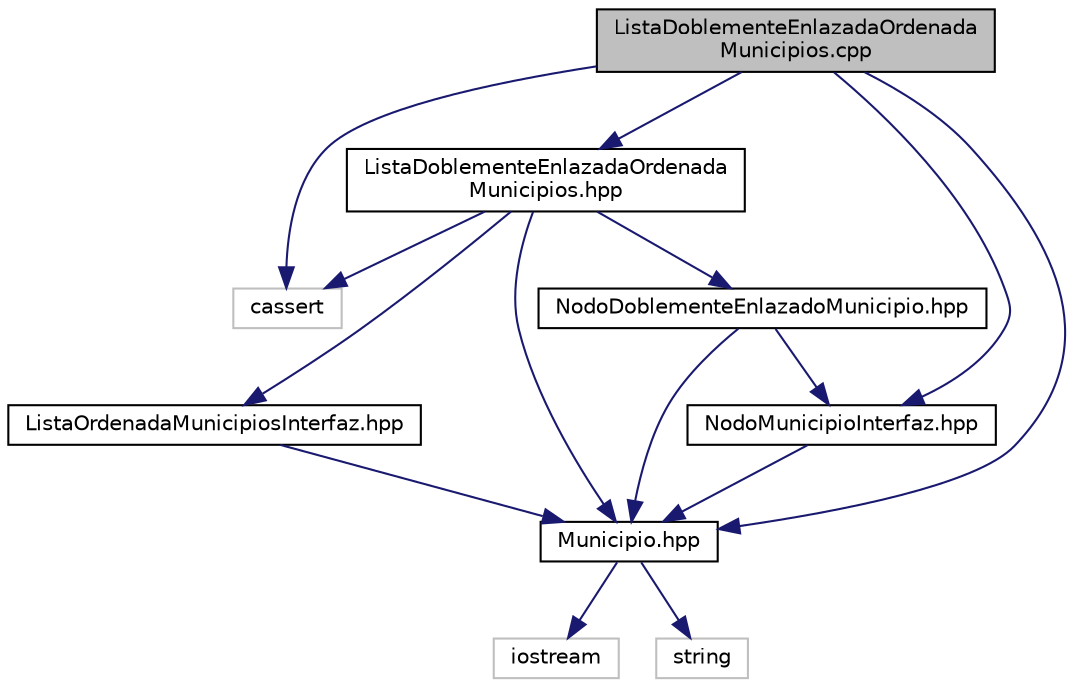 digraph "ListaDoblementeEnlazadaOrdenadaMunicipios.cpp"
{
  edge [fontname="Helvetica",fontsize="10",labelfontname="Helvetica",labelfontsize="10"];
  node [fontname="Helvetica",fontsize="10",shape=record];
  Node0 [label="ListaDoblementeEnlazadaOrdenada\lMunicipios.cpp",height=0.2,width=0.4,color="black", fillcolor="grey75", style="filled", fontcolor="black"];
  Node0 -> Node1 [color="midnightblue",fontsize="10",style="solid",fontname="Helvetica"];
  Node1 [label="cassert",height=0.2,width=0.4,color="grey75", fillcolor="white", style="filled"];
  Node0 -> Node2 [color="midnightblue",fontsize="10",style="solid",fontname="Helvetica"];
  Node2 [label="ListaDoblementeEnlazadaOrdenada\lMunicipios.hpp",height=0.2,width=0.4,color="black", fillcolor="white", style="filled",URL="$ListaDoblementeEnlazadaOrdenadaMunicipios_8hpp.html",tooltip="Clase de una lista doblemente enlazada y ordenada de Municipios. "];
  Node2 -> Node1 [color="midnightblue",fontsize="10",style="solid",fontname="Helvetica"];
  Node2 -> Node3 [color="midnightblue",fontsize="10",style="solid",fontname="Helvetica"];
  Node3 [label="ListaOrdenadaMunicipiosInterfaz.hpp",height=0.2,width=0.4,color="black", fillcolor="white", style="filled",URL="$ListaOrdenadaMunicipiosInterfaz_8hpp.html",tooltip="Clase abstracta de una lista enlazada y ordenada de Municipios. "];
  Node3 -> Node4 [color="midnightblue",fontsize="10",style="solid",fontname="Helvetica"];
  Node4 [label="Municipio.hpp",height=0.2,width=0.4,color="black", fillcolor="white", style="filled",URL="$Municipio_8hpp.html",tooltip="Fichero de la clase Municipio: vértice del plano euclídeo. "];
  Node4 -> Node5 [color="midnightblue",fontsize="10",style="solid",fontname="Helvetica"];
  Node5 [label="iostream",height=0.2,width=0.4,color="grey75", fillcolor="white", style="filled"];
  Node4 -> Node6 [color="midnightblue",fontsize="10",style="solid",fontname="Helvetica"];
  Node6 [label="string",height=0.2,width=0.4,color="grey75", fillcolor="white", style="filled"];
  Node2 -> Node7 [color="midnightblue",fontsize="10",style="solid",fontname="Helvetica"];
  Node7 [label="NodoDoblementeEnlazadoMunicipio.hpp",height=0.2,width=0.4,color="black", fillcolor="white", style="filled",URL="$NodoDoblementeEnlazadoMunicipio_8hpp.html",tooltip="Declaración del TAD NodoDoblementeEnlazadoMunicipio: nodo doblemente enlazado con el campo informativ..."];
  Node7 -> Node8 [color="midnightblue",fontsize="10",style="solid",fontname="Helvetica"];
  Node8 [label="NodoMunicipioInterfaz.hpp",height=0.2,width=0.4,color="black", fillcolor="white", style="filled",URL="$NodoMunicipioInterfaz_8hpp.html",tooltip="Declaración de la clase NodoMunicipioInterfaz: nodo que contiene como campo informativo a un Municipi..."];
  Node8 -> Node4 [color="midnightblue",fontsize="10",style="solid",fontname="Helvetica"];
  Node7 -> Node4 [color="midnightblue",fontsize="10",style="solid",fontname="Helvetica"];
  Node2 -> Node4 [color="midnightblue",fontsize="10",style="solid",fontname="Helvetica"];
  Node0 -> Node8 [color="midnightblue",fontsize="10",style="solid",fontname="Helvetica"];
  Node0 -> Node4 [color="midnightblue",fontsize="10",style="solid",fontname="Helvetica"];
}
